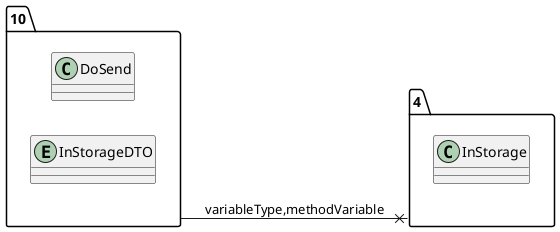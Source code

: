 @startuml 
allow_mixing
left to right direction
package "10"{
class DoSend
entity InStorageDTO

}
package "4"{
class InStorage

}
"10" --x "4":variableType,methodVariable
@enduml